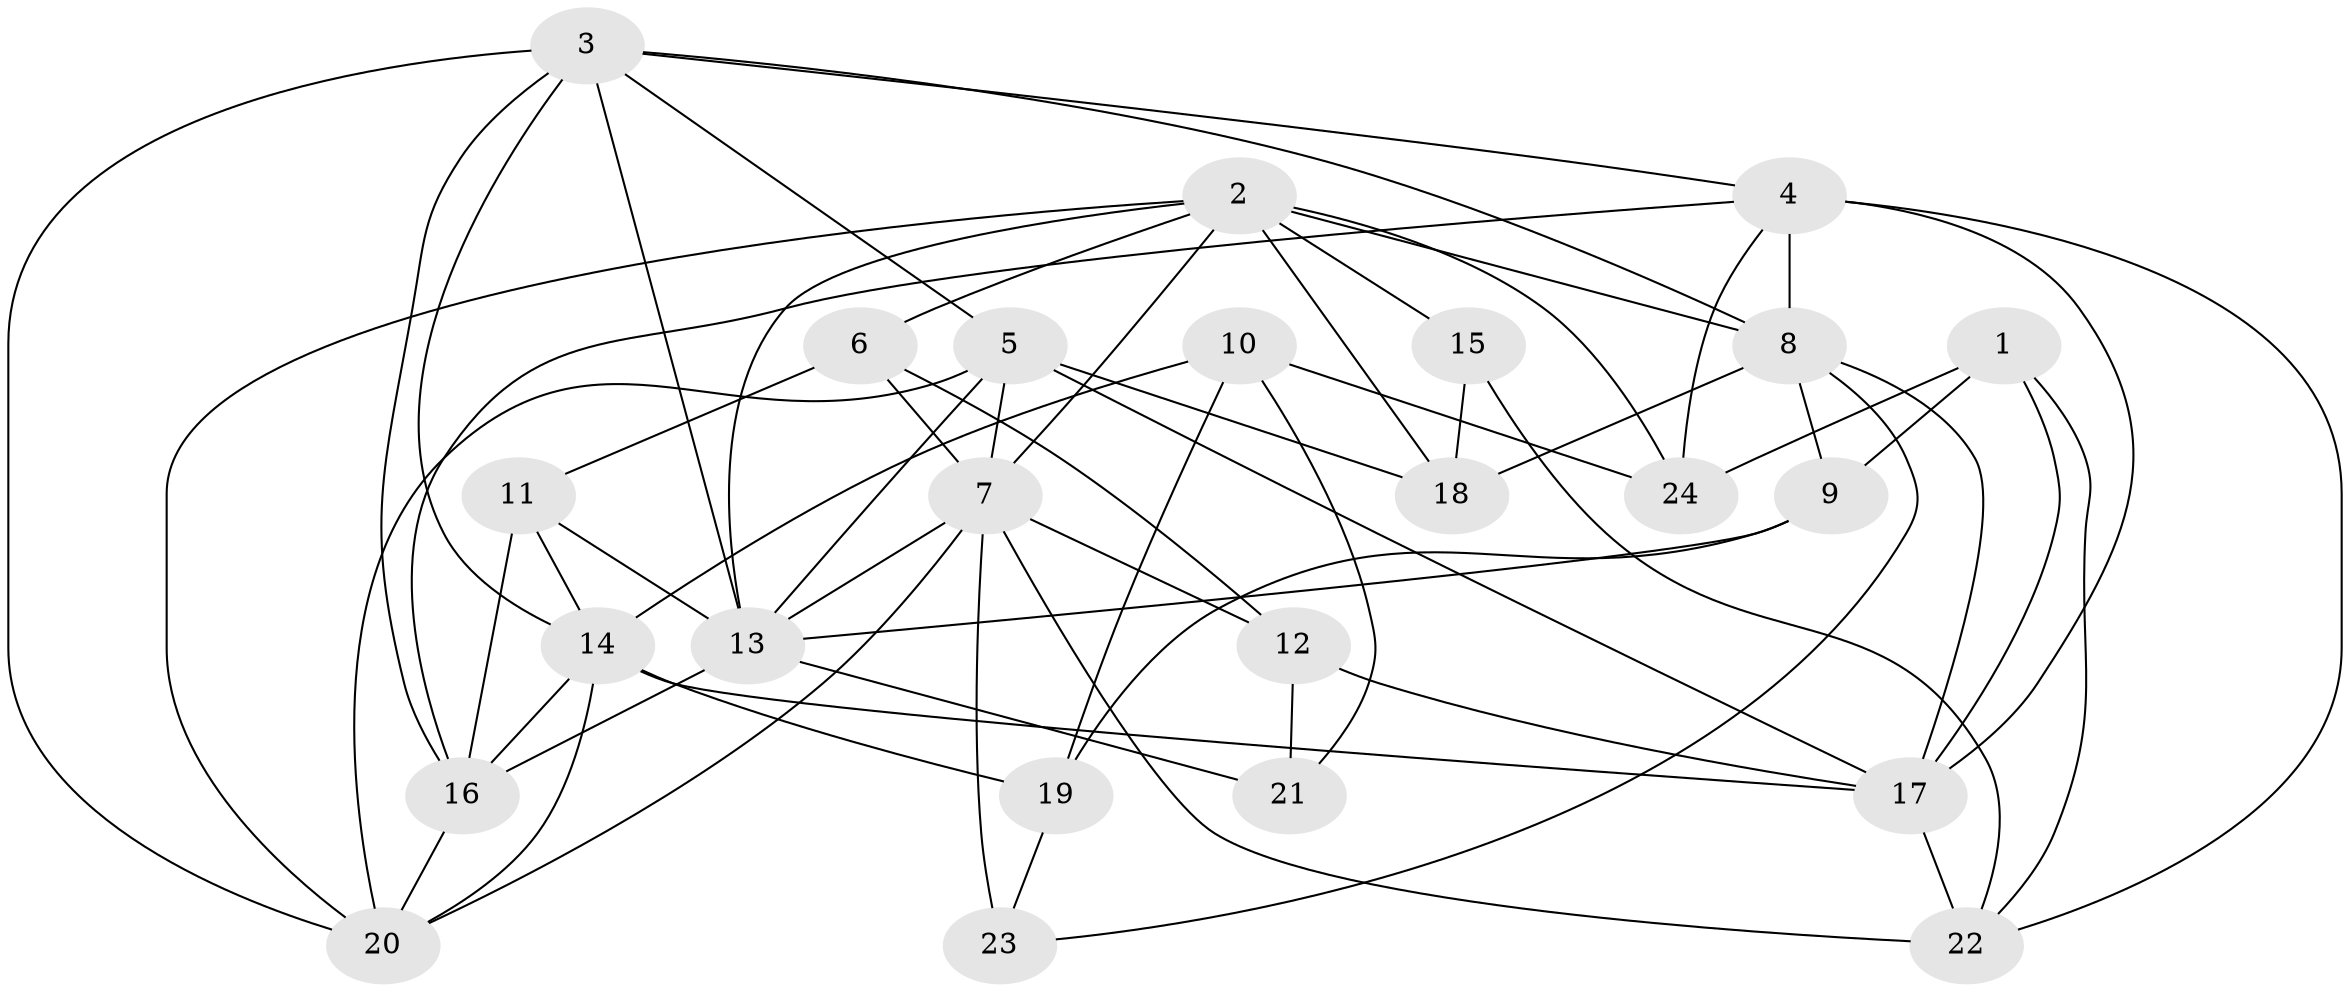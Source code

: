 // original degree distribution, {4: 1.0}
// Generated by graph-tools (version 1.1) at 2025/54/03/04/25 22:54:03]
// undirected, 24 vertices, 63 edges
graph export_dot {
  node [color=gray90,style=filled];
  1;
  2;
  3;
  4;
  5;
  6;
  7;
  8;
  9;
  10;
  11;
  12;
  13;
  14;
  15;
  16;
  17;
  18;
  19;
  20;
  21;
  22;
  23;
  24;
  1 -- 9 [weight=1.0];
  1 -- 17 [weight=1.0];
  1 -- 22 [weight=1.0];
  1 -- 24 [weight=1.0];
  2 -- 6 [weight=1.0];
  2 -- 7 [weight=1.0];
  2 -- 8 [weight=1.0];
  2 -- 13 [weight=1.0];
  2 -- 15 [weight=2.0];
  2 -- 18 [weight=1.0];
  2 -- 20 [weight=2.0];
  2 -- 24 [weight=1.0];
  3 -- 4 [weight=1.0];
  3 -- 5 [weight=1.0];
  3 -- 8 [weight=2.0];
  3 -- 13 [weight=2.0];
  3 -- 14 [weight=1.0];
  3 -- 16 [weight=1.0];
  3 -- 20 [weight=2.0];
  4 -- 8 [weight=3.0];
  4 -- 16 [weight=1.0];
  4 -- 17 [weight=1.0];
  4 -- 22 [weight=1.0];
  4 -- 24 [weight=1.0];
  5 -- 7 [weight=2.0];
  5 -- 13 [weight=1.0];
  5 -- 17 [weight=2.0];
  5 -- 18 [weight=1.0];
  5 -- 20 [weight=1.0];
  6 -- 7 [weight=1.0];
  6 -- 11 [weight=1.0];
  6 -- 12 [weight=1.0];
  7 -- 12 [weight=1.0];
  7 -- 13 [weight=1.0];
  7 -- 20 [weight=2.0];
  7 -- 22 [weight=2.0];
  7 -- 23 [weight=2.0];
  8 -- 9 [weight=1.0];
  8 -- 17 [weight=1.0];
  8 -- 18 [weight=1.0];
  8 -- 23 [weight=1.0];
  9 -- 13 [weight=1.0];
  9 -- 19 [weight=1.0];
  10 -- 14 [weight=1.0];
  10 -- 19 [weight=1.0];
  10 -- 21 [weight=1.0];
  10 -- 24 [weight=1.0];
  11 -- 13 [weight=1.0];
  11 -- 14 [weight=1.0];
  11 -- 16 [weight=1.0];
  12 -- 17 [weight=1.0];
  12 -- 21 [weight=1.0];
  13 -- 16 [weight=1.0];
  13 -- 21 [weight=2.0];
  14 -- 16 [weight=1.0];
  14 -- 17 [weight=1.0];
  14 -- 19 [weight=1.0];
  14 -- 20 [weight=2.0];
  15 -- 18 [weight=1.0];
  15 -- 22 [weight=1.0];
  16 -- 20 [weight=1.0];
  17 -- 22 [weight=1.0];
  19 -- 23 [weight=1.0];
}
